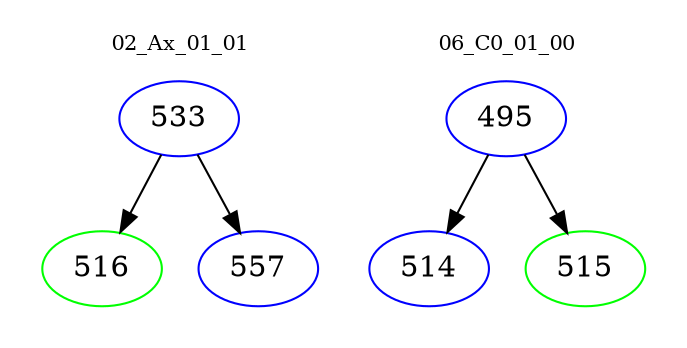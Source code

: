 digraph{
subgraph cluster_0 {
color = white
label = "02_Ax_01_01";
fontsize=10;
T0_533 [label="533", color="blue"]
T0_533 -> T0_516 [color="black"]
T0_516 [label="516", color="green"]
T0_533 -> T0_557 [color="black"]
T0_557 [label="557", color="blue"]
}
subgraph cluster_1 {
color = white
label = "06_C0_01_00";
fontsize=10;
T1_495 [label="495", color="blue"]
T1_495 -> T1_514 [color="black"]
T1_514 [label="514", color="blue"]
T1_495 -> T1_515 [color="black"]
T1_515 [label="515", color="green"]
}
}
